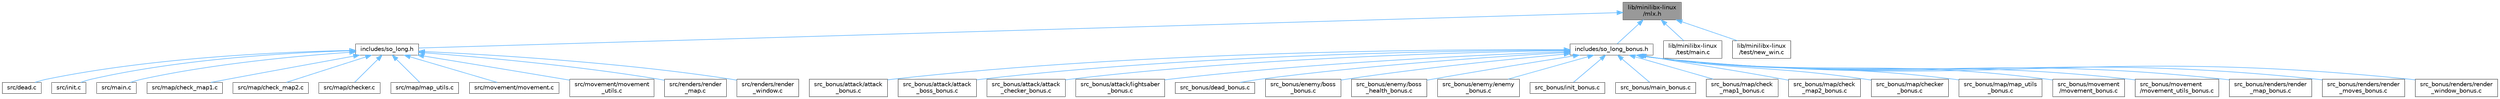 digraph "lib/minilibx-linux/mlx.h"
{
 // LATEX_PDF_SIZE
  bgcolor="transparent";
  edge [fontname=Helvetica,fontsize=10,labelfontname=Helvetica,labelfontsize=10];
  node [fontname=Helvetica,fontsize=10,shape=box,height=0.2,width=0.4];
  Node1 [id="Node000001",label="lib/minilibx-linux\l/mlx.h",height=0.2,width=0.4,color="gray40", fillcolor="grey60", style="filled", fontcolor="black",tooltip=" "];
  Node1 -> Node2 [id="edge1_Node000001_Node000002",dir="back",color="steelblue1",style="solid",tooltip=" "];
  Node2 [id="Node000002",label="includes/so_long.h",height=0.2,width=0.4,color="grey40", fillcolor="white", style="filled",URL="$so__long_8h.html",tooltip="Program Header."];
  Node2 -> Node3 [id="edge2_Node000002_Node000003",dir="back",color="steelblue1",style="solid",tooltip=" "];
  Node3 [id="Node000003",label="src/dead.c",height=0.2,width=0.4,color="grey40", fillcolor="white", style="filled",URL="$dead_8c.html",tooltip="Frees and exit errors."];
  Node2 -> Node4 [id="edge3_Node000002_Node000004",dir="back",color="steelblue1",style="solid",tooltip=" "];
  Node4 [id="Node000004",label="src/init.c",height=0.2,width=0.4,color="grey40", fillcolor="white", style="filled",URL="$init_8c.html",tooltip="Initializes the struct."];
  Node2 -> Node5 [id="edge4_Node000002_Node000005",dir="back",color="steelblue1",style="solid",tooltip=" "];
  Node5 [id="Node000005",label="src/main.c",height=0.2,width=0.4,color="grey40", fillcolor="white", style="filled",URL="$src_2main_8c.html",tooltip="Main of the program."];
  Node2 -> Node6 [id="edge5_Node000002_Node000006",dir="back",color="steelblue1",style="solid",tooltip=" "];
  Node6 [id="Node000006",label="src/map/check_map1.c",height=0.2,width=0.4,color="grey40", fillcolor="white", style="filled",URL="$check__map1_8c.html",tooltip="Verifications of the map 1."];
  Node2 -> Node7 [id="edge6_Node000002_Node000007",dir="back",color="steelblue1",style="solid",tooltip=" "];
  Node7 [id="Node000007",label="src/map/check_map2.c",height=0.2,width=0.4,color="grey40", fillcolor="white", style="filled",URL="$check__map2_8c.html",tooltip="Verifications of the map 2."];
  Node2 -> Node8 [id="edge7_Node000002_Node000008",dir="back",color="steelblue1",style="solid",tooltip=" "];
  Node8 [id="Node000008",label="src/map/checker.c",height=0.2,width=0.4,color="grey40", fillcolor="white", style="filled",URL="$checker_8c.html",tooltip="Checks the extension of the file."];
  Node2 -> Node9 [id="edge8_Node000002_Node000009",dir="back",color="steelblue1",style="solid",tooltip=" "];
  Node9 [id="Node000009",label="src/map/map_utils.c",height=0.2,width=0.4,color="grey40", fillcolor="white", style="filled",URL="$map__utils_8c.html",tooltip="Fill the double array and define height and width."];
  Node2 -> Node10 [id="edge9_Node000002_Node000010",dir="back",color="steelblue1",style="solid",tooltip=" "];
  Node10 [id="Node000010",label="src/movement/movement.c",height=0.2,width=0.4,color="grey40", fillcolor="white", style="filled",URL="$movement_8c.html",tooltip="Movements and win checker."];
  Node2 -> Node11 [id="edge10_Node000002_Node000011",dir="back",color="steelblue1",style="solid",tooltip=" "];
  Node11 [id="Node000011",label="src/movement/movement\l_utils.c",height=0.2,width=0.4,color="grey40", fillcolor="white", style="filled",URL="$movement__utils_8c.html",tooltip="Movement Utilities and handle key pressed."];
  Node2 -> Node12 [id="edge11_Node000002_Node000012",dir="back",color="steelblue1",style="solid",tooltip=" "];
  Node12 [id="Node000012",label="src/renders/render\l_map.c",height=0.2,width=0.4,color="grey40", fillcolor="white", style="filled",URL="$render__map_8c.html",tooltip="Renders of the map and function to set images on the tiles."];
  Node2 -> Node13 [id="edge12_Node000002_Node000013",dir="back",color="steelblue1",style="solid",tooltip=" "];
  Node13 [id="Node000013",label="src/renders/render\l_window.c",height=0.2,width=0.4,color="grey40", fillcolor="white", style="filled",URL="$render__window_8c.html",tooltip="Render Functions."];
  Node1 -> Node14 [id="edge13_Node000001_Node000014",dir="back",color="steelblue1",style="solid",tooltip=" "];
  Node14 [id="Node000014",label="includes/so_long_bonus.h",height=0.2,width=0.4,color="grey40", fillcolor="white", style="filled",URL="$so__long__bonus_8h.html",tooltip="Bonus Program Header."];
  Node14 -> Node15 [id="edge14_Node000014_Node000015",dir="back",color="steelblue1",style="solid",tooltip=" "];
  Node15 [id="Node000015",label="src_bonus/attack/attack\l_bonus.c",height=0.2,width=0.4,color="grey40", fillcolor="white", style="filled",URL="$attack__bonus_8c.html",tooltip="Handles the attacks."];
  Node14 -> Node16 [id="edge15_Node000014_Node000016",dir="back",color="steelblue1",style="solid",tooltip=" "];
  Node16 [id="Node000016",label="src_bonus/attack/attack\l_boss_bonus.c",height=0.2,width=0.4,color="grey40", fillcolor="white", style="filled",URL="$attack__boss__bonus_8c.html",tooltip="Handles boss animation and damage to the player."];
  Node14 -> Node17 [id="edge16_Node000014_Node000017",dir="back",color="steelblue1",style="solid",tooltip=" "];
  Node17 [id="Node000017",label="src_bonus/attack/attack\l_checker_bonus.c",height=0.2,width=0.4,color="grey40", fillcolor="white", style="filled",URL="$attack__checker__bonus_8c.html",tooltip="Checks the attack and enemies position."];
  Node14 -> Node18 [id="edge17_Node000014_Node000018",dir="back",color="steelblue1",style="solid",tooltip=" "];
  Node18 [id="Node000018",label="src_bonus/attack/lightsaber\l_bonus.c",height=0.2,width=0.4,color="grey40", fillcolor="white", style="filled",URL="$lightsaber__bonus_8c.html",tooltip="Weapon check."];
  Node14 -> Node19 [id="edge18_Node000014_Node000019",dir="back",color="steelblue1",style="solid",tooltip=" "];
  Node19 [id="Node000019",label="src_bonus/dead_bonus.c",height=0.2,width=0.4,color="grey40", fillcolor="white", style="filled",URL="$dead__bonus_8c.html",tooltip="Frees and exit errors."];
  Node14 -> Node20 [id="edge19_Node000014_Node000020",dir="back",color="steelblue1",style="solid",tooltip=" "];
  Node20 [id="Node000020",label="src_bonus/enemy/boss\l_bonus.c",height=0.2,width=0.4,color="grey40", fillcolor="white", style="filled",URL="$boss__bonus_8c.html",tooltip="Boss related functions."];
  Node14 -> Node21 [id="edge20_Node000014_Node000021",dir="back",color="steelblue1",style="solid",tooltip=" "];
  Node21 [id="Node000021",label="src_bonus/enemy/boss\l_health_bonus.c",height=0.2,width=0.4,color="grey40", fillcolor="white", style="filled",URL="$boss__health__bonus_8c.html",tooltip="Handles boss health."];
  Node14 -> Node22 [id="edge21_Node000014_Node000022",dir="back",color="steelblue1",style="solid",tooltip=" "];
  Node22 [id="Node000022",label="src_bonus/enemy/enemy\l_bonus.c",height=0.2,width=0.4,color="grey40", fillcolor="white", style="filled",URL="$enemy__bonus_8c.html",tooltip="Renders enemies anim and lose checks."];
  Node14 -> Node23 [id="edge22_Node000014_Node000023",dir="back",color="steelblue1",style="solid",tooltip=" "];
  Node23 [id="Node000023",label="src_bonus/init_bonus.c",height=0.2,width=0.4,color="grey40", fillcolor="white", style="filled",URL="$init__bonus_8c.html",tooltip="Initializes the struct."];
  Node14 -> Node24 [id="edge23_Node000014_Node000024",dir="back",color="steelblue1",style="solid",tooltip=" "];
  Node24 [id="Node000024",label="src_bonus/main_bonus.c",height=0.2,width=0.4,color="grey40", fillcolor="white", style="filled",URL="$main__bonus_8c.html",tooltip="Main of the program."];
  Node14 -> Node25 [id="edge24_Node000014_Node000025",dir="back",color="steelblue1",style="solid",tooltip=" "];
  Node25 [id="Node000025",label="src_bonus/map/check\l_map1_bonus.c",height=0.2,width=0.4,color="grey40", fillcolor="white", style="filled",URL="$check__map1__bonus_8c.html",tooltip="Verifications of the map 1 + new characters."];
  Node14 -> Node26 [id="edge25_Node000014_Node000026",dir="back",color="steelblue1",style="solid",tooltip=" "];
  Node26 [id="Node000026",label="src_bonus/map/check\l_map2_bonus.c",height=0.2,width=0.4,color="grey40", fillcolor="white", style="filled",URL="$check__map2__bonus_8c.html",tooltip="Verifications of the map 2 + new characters."];
  Node14 -> Node27 [id="edge26_Node000014_Node000027",dir="back",color="steelblue1",style="solid",tooltip=" "];
  Node27 [id="Node000027",label="src_bonus/map/checker\l_bonus.c",height=0.2,width=0.4,color="grey40", fillcolor="white", style="filled",URL="$checker__bonus_8c.html",tooltip="Checks the extension of the file."];
  Node14 -> Node28 [id="edge27_Node000014_Node000028",dir="back",color="steelblue1",style="solid",tooltip=" "];
  Node28 [id="Node000028",label="src_bonus/map/map_utils\l_bonus.c",height=0.2,width=0.4,color="grey40", fillcolor="white", style="filled",URL="$map__utils__bonus_8c.html",tooltip="Fill the double array and define height and width."];
  Node14 -> Node29 [id="edge28_Node000014_Node000029",dir="back",color="steelblue1",style="solid",tooltip=" "];
  Node29 [id="Node000029",label="src_bonus/movement\l/movement_bonus.c",height=0.2,width=0.4,color="grey40", fillcolor="white", style="filled",URL="$movement__bonus_8c.html",tooltip="Movements and win checker + movement animations."];
  Node14 -> Node30 [id="edge29_Node000014_Node000030",dir="back",color="steelblue1",style="solid",tooltip=" "];
  Node30 [id="Node000030",label="src_bonus/movement\l/movement_utils_bonus.c",height=0.2,width=0.4,color="grey40", fillcolor="white", style="filled",URL="$movement__utils__bonus_8c.html",tooltip="Movement Utilities and handle key pressed."];
  Node14 -> Node31 [id="edge30_Node000014_Node000031",dir="back",color="steelblue1",style="solid",tooltip=" "];
  Node31 [id="Node000031",label="src_bonus/renders/render\l_map_bonus.c",height=0.2,width=0.4,color="grey40", fillcolor="white", style="filled",URL="$render__map__bonus_8c.html",tooltip="Renders of the map and function to set images on the tiles."];
  Node14 -> Node32 [id="edge31_Node000014_Node000032",dir="back",color="steelblue1",style="solid",tooltip=" "];
  Node32 [id="Node000032",label="src_bonus/renders/render\l_moves_bonus.c",height=0.2,width=0.4,color="grey40", fillcolor="white", style="filled",URL="$render__moves__bonus_8c.html",tooltip="Renders the tile that shows up the movements."];
  Node14 -> Node33 [id="edge32_Node000014_Node000033",dir="back",color="steelblue1",style="solid",tooltip=" "];
  Node33 [id="Node000033",label="src_bonus/renders/render\l_window_bonus.c",height=0.2,width=0.4,color="grey40", fillcolor="white", style="filled",URL="$render__window__bonus_8c.html",tooltip="Main function to render and render of the window."];
  Node1 -> Node34 [id="edge33_Node000001_Node000034",dir="back",color="steelblue1",style="solid",tooltip=" "];
  Node34 [id="Node000034",label="lib/minilibx-linux\l/test/main.c",height=0.2,width=0.4,color="grey40", fillcolor="white", style="filled",URL="$lib_2minilibx-linux_2test_2main_8c.html",tooltip=" "];
  Node1 -> Node35 [id="edge34_Node000001_Node000035",dir="back",color="steelblue1",style="solid",tooltip=" "];
  Node35 [id="Node000035",label="lib/minilibx-linux\l/test/new_win.c",height=0.2,width=0.4,color="grey40", fillcolor="white", style="filled",URL="$new__win_8c.html",tooltip=" "];
}
